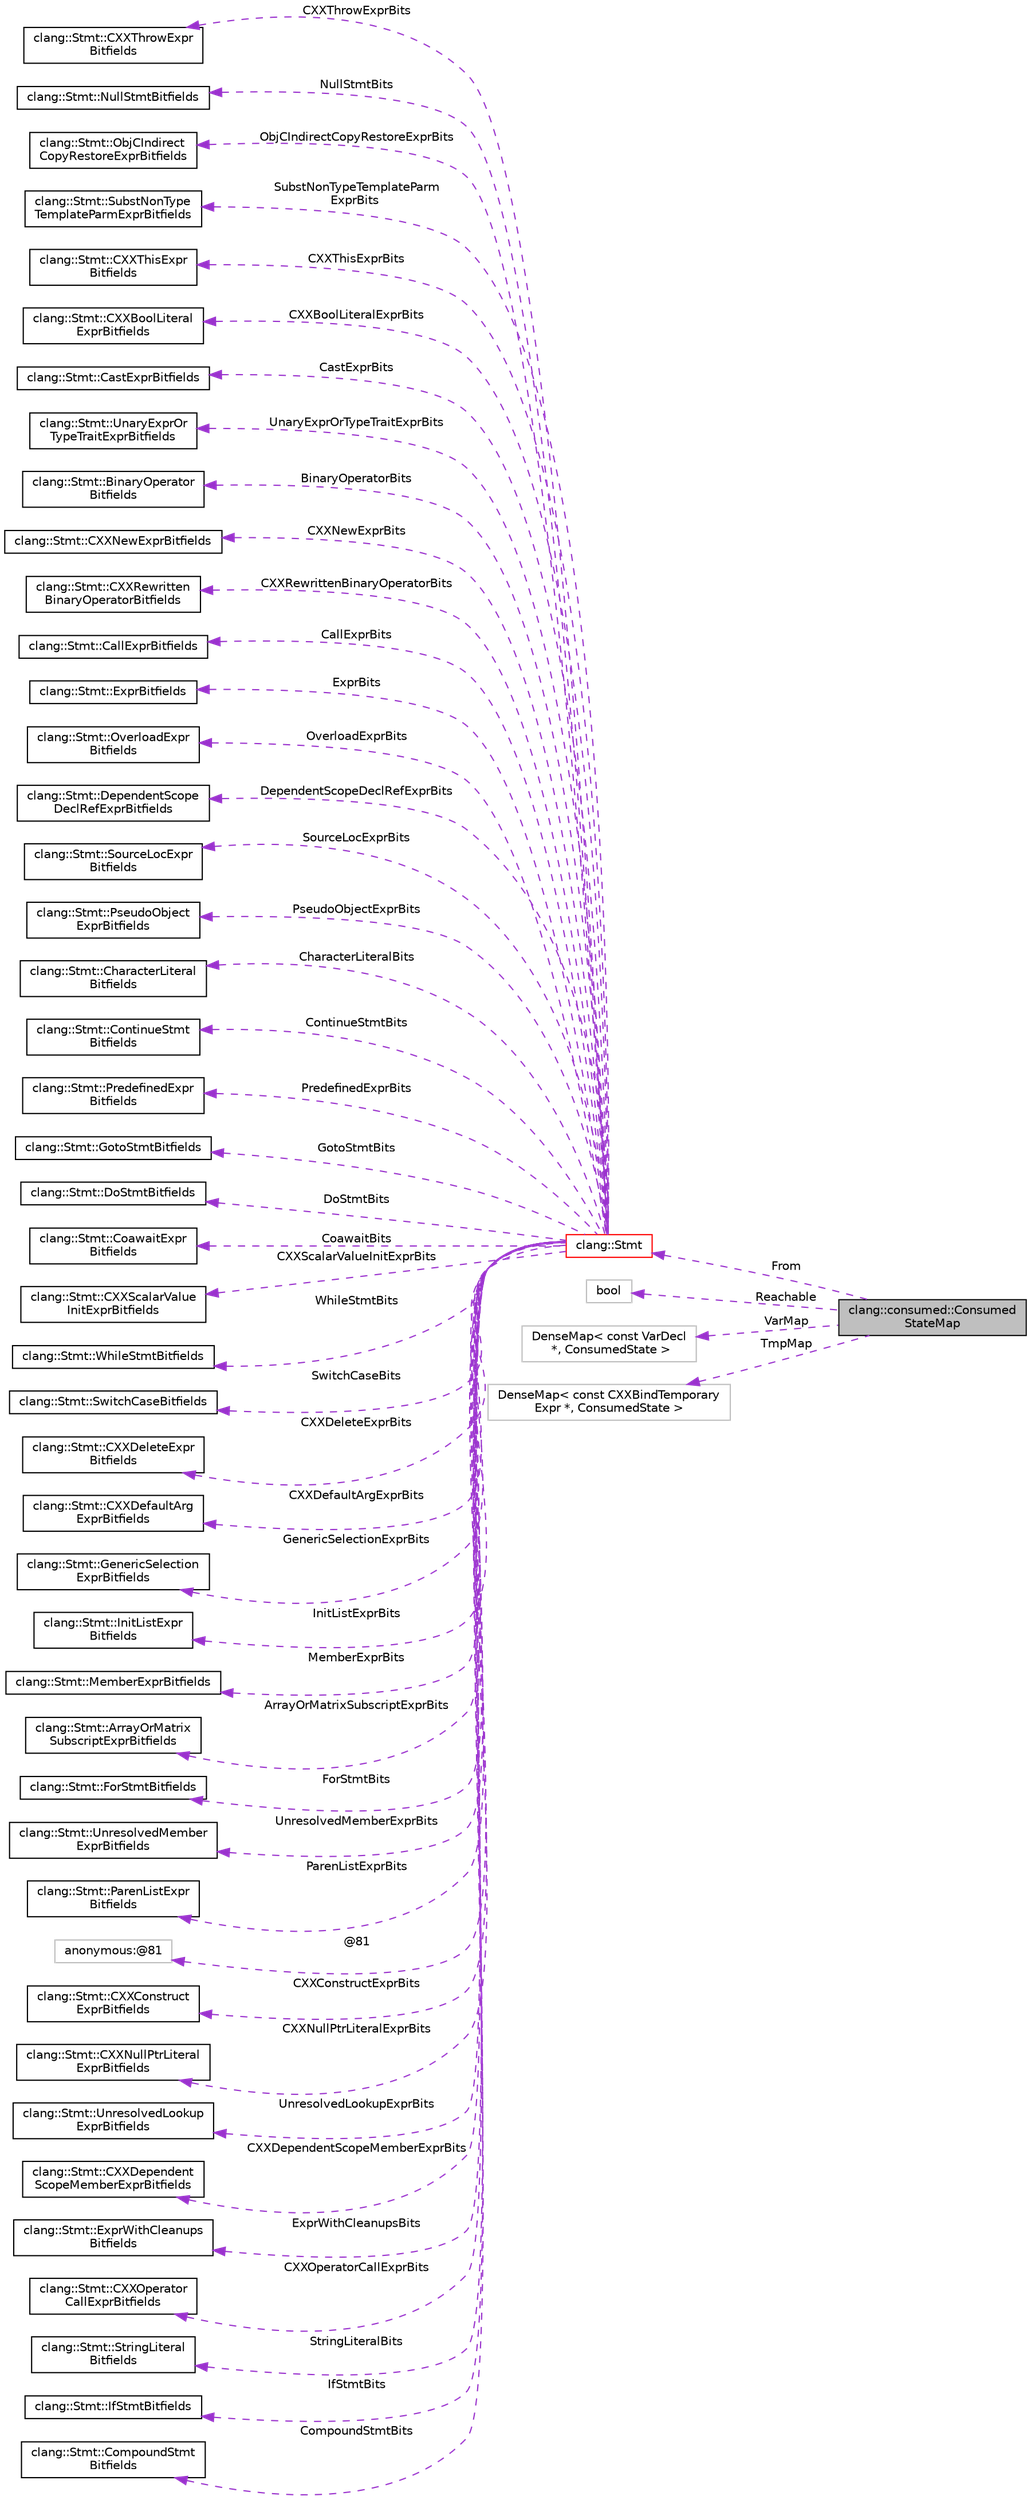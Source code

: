 digraph "clang::consumed::ConsumedStateMap"
{
 // LATEX_PDF_SIZE
  bgcolor="transparent";
  edge [fontname="Helvetica",fontsize="10",labelfontname="Helvetica",labelfontsize="10"];
  node [fontname="Helvetica",fontsize="10",shape=record];
  rankdir="LR";
  Node1 [label="clang::consumed::Consumed\lStateMap",height=0.2,width=0.4,color="black", fillcolor="grey75", style="filled", fontcolor="black",tooltip=" "];
  Node2 -> Node1 [dir="back",color="darkorchid3",fontsize="10",style="dashed",label=" From" ,fontname="Helvetica"];
  Node2 [label="clang::Stmt",height=0.2,width=0.4,color="red",URL="$classclang_1_1Stmt.html",tooltip="Stmt - This represents one statement."];
  Node3 -> Node2 [dir="back",color="darkorchid3",fontsize="10",style="dashed",label=" CXXThrowExprBits" ,fontname="Helvetica"];
  Node3 [label="clang::Stmt::CXXThrowExpr\lBitfields",height=0.2,width=0.4,color="black",URL="$classclang_1_1Stmt_1_1CXXThrowExprBitfields.html",tooltip=" "];
  Node4 -> Node2 [dir="back",color="darkorchid3",fontsize="10",style="dashed",label=" NullStmtBits" ,fontname="Helvetica"];
  Node4 [label="clang::Stmt::NullStmtBitfields",height=0.2,width=0.4,color="black",URL="$classclang_1_1Stmt_1_1NullStmtBitfields.html",tooltip=" "];
  Node5 -> Node2 [dir="back",color="darkorchid3",fontsize="10",style="dashed",label=" ObjCIndirectCopyRestoreExprBits" ,fontname="Helvetica"];
  Node5 [label="clang::Stmt::ObjCIndirect\lCopyRestoreExprBitfields",height=0.2,width=0.4,color="black",URL="$classclang_1_1Stmt_1_1ObjCIndirectCopyRestoreExprBitfields.html",tooltip=" "];
  Node6 -> Node2 [dir="back",color="darkorchid3",fontsize="10",style="dashed",label=" SubstNonTypeTemplateParm\lExprBits" ,fontname="Helvetica"];
  Node6 [label="clang::Stmt::SubstNonType\lTemplateParmExprBitfields",height=0.2,width=0.4,color="black",URL="$classclang_1_1Stmt_1_1SubstNonTypeTemplateParmExprBitfields.html",tooltip=" "];
  Node7 -> Node2 [dir="back",color="darkorchid3",fontsize="10",style="dashed",label=" CXXThisExprBits" ,fontname="Helvetica"];
  Node7 [label="clang::Stmt::CXXThisExpr\lBitfields",height=0.2,width=0.4,color="black",URL="$classclang_1_1Stmt_1_1CXXThisExprBitfields.html",tooltip=" "];
  Node8 -> Node2 [dir="back",color="darkorchid3",fontsize="10",style="dashed",label=" CXXBoolLiteralExprBits" ,fontname="Helvetica"];
  Node8 [label="clang::Stmt::CXXBoolLiteral\lExprBitfields",height=0.2,width=0.4,color="black",URL="$classclang_1_1Stmt_1_1CXXBoolLiteralExprBitfields.html",tooltip=" "];
  Node9 -> Node2 [dir="back",color="darkorchid3",fontsize="10",style="dashed",label=" CastExprBits" ,fontname="Helvetica"];
  Node9 [label="clang::Stmt::CastExprBitfields",height=0.2,width=0.4,color="black",URL="$classclang_1_1Stmt_1_1CastExprBitfields.html",tooltip=" "];
  Node10 -> Node2 [dir="back",color="darkorchid3",fontsize="10",style="dashed",label=" UnaryExprOrTypeTraitExprBits" ,fontname="Helvetica"];
  Node10 [label="clang::Stmt::UnaryExprOr\lTypeTraitExprBitfields",height=0.2,width=0.4,color="black",URL="$classclang_1_1Stmt_1_1UnaryExprOrTypeTraitExprBitfields.html",tooltip=" "];
  Node11 -> Node2 [dir="back",color="darkorchid3",fontsize="10",style="dashed",label=" BinaryOperatorBits" ,fontname="Helvetica"];
  Node11 [label="clang::Stmt::BinaryOperator\lBitfields",height=0.2,width=0.4,color="black",URL="$classclang_1_1Stmt_1_1BinaryOperatorBitfields.html",tooltip=" "];
  Node12 -> Node2 [dir="back",color="darkorchid3",fontsize="10",style="dashed",label=" CXXNewExprBits" ,fontname="Helvetica"];
  Node12 [label="clang::Stmt::CXXNewExprBitfields",height=0.2,width=0.4,color="black",URL="$classclang_1_1Stmt_1_1CXXNewExprBitfields.html",tooltip=" "];
  Node13 -> Node2 [dir="back",color="darkorchid3",fontsize="10",style="dashed",label=" CXXRewrittenBinaryOperatorBits" ,fontname="Helvetica"];
  Node13 [label="clang::Stmt::CXXRewritten\lBinaryOperatorBitfields",height=0.2,width=0.4,color="black",URL="$classclang_1_1Stmt_1_1CXXRewrittenBinaryOperatorBitfields.html",tooltip=" "];
  Node14 -> Node2 [dir="back",color="darkorchid3",fontsize="10",style="dashed",label=" CallExprBits" ,fontname="Helvetica"];
  Node14 [label="clang::Stmt::CallExprBitfields",height=0.2,width=0.4,color="black",URL="$classclang_1_1Stmt_1_1CallExprBitfields.html",tooltip=" "];
  Node15 -> Node2 [dir="back",color="darkorchid3",fontsize="10",style="dashed",label=" ExprBits" ,fontname="Helvetica"];
  Node15 [label="clang::Stmt::ExprBitfields",height=0.2,width=0.4,color="black",URL="$classclang_1_1Stmt_1_1ExprBitfields.html",tooltip=" "];
  Node16 -> Node2 [dir="back",color="darkorchid3",fontsize="10",style="dashed",label=" OverloadExprBits" ,fontname="Helvetica"];
  Node16 [label="clang::Stmt::OverloadExpr\lBitfields",height=0.2,width=0.4,color="black",URL="$classclang_1_1Stmt_1_1OverloadExprBitfields.html",tooltip=" "];
  Node17 -> Node2 [dir="back",color="darkorchid3",fontsize="10",style="dashed",label=" DependentScopeDeclRefExprBits" ,fontname="Helvetica"];
  Node17 [label="clang::Stmt::DependentScope\lDeclRefExprBitfields",height=0.2,width=0.4,color="black",URL="$classclang_1_1Stmt_1_1DependentScopeDeclRefExprBitfields.html",tooltip=" "];
  Node18 -> Node2 [dir="back",color="darkorchid3",fontsize="10",style="dashed",label=" SourceLocExprBits" ,fontname="Helvetica"];
  Node18 [label="clang::Stmt::SourceLocExpr\lBitfields",height=0.2,width=0.4,color="black",URL="$classclang_1_1Stmt_1_1SourceLocExprBitfields.html",tooltip=" "];
  Node19 -> Node2 [dir="back",color="darkorchid3",fontsize="10",style="dashed",label=" PseudoObjectExprBits" ,fontname="Helvetica"];
  Node19 [label="clang::Stmt::PseudoObject\lExprBitfields",height=0.2,width=0.4,color="black",URL="$classclang_1_1Stmt_1_1PseudoObjectExprBitfields.html",tooltip=" "];
  Node20 -> Node2 [dir="back",color="darkorchid3",fontsize="10",style="dashed",label=" CharacterLiteralBits" ,fontname="Helvetica"];
  Node20 [label="clang::Stmt::CharacterLiteral\lBitfields",height=0.2,width=0.4,color="black",URL="$classclang_1_1Stmt_1_1CharacterLiteralBitfields.html",tooltip=" "];
  Node21 -> Node2 [dir="back",color="darkorchid3",fontsize="10",style="dashed",label=" ContinueStmtBits" ,fontname="Helvetica"];
  Node21 [label="clang::Stmt::ContinueStmt\lBitfields",height=0.2,width=0.4,color="black",URL="$classclang_1_1Stmt_1_1ContinueStmtBitfields.html",tooltip=" "];
  Node22 -> Node2 [dir="back",color="darkorchid3",fontsize="10",style="dashed",label=" PredefinedExprBits" ,fontname="Helvetica"];
  Node22 [label="clang::Stmt::PredefinedExpr\lBitfields",height=0.2,width=0.4,color="black",URL="$classclang_1_1Stmt_1_1PredefinedExprBitfields.html",tooltip=" "];
  Node23 -> Node2 [dir="back",color="darkorchid3",fontsize="10",style="dashed",label=" GotoStmtBits" ,fontname="Helvetica"];
  Node23 [label="clang::Stmt::GotoStmtBitfields",height=0.2,width=0.4,color="black",URL="$classclang_1_1Stmt_1_1GotoStmtBitfields.html",tooltip=" "];
  Node24 -> Node2 [dir="back",color="darkorchid3",fontsize="10",style="dashed",label=" DoStmtBits" ,fontname="Helvetica"];
  Node24 [label="clang::Stmt::DoStmtBitfields",height=0.2,width=0.4,color="black",URL="$classclang_1_1Stmt_1_1DoStmtBitfields.html",tooltip=" "];
  Node25 -> Node2 [dir="back",color="darkorchid3",fontsize="10",style="dashed",label=" CoawaitBits" ,fontname="Helvetica"];
  Node25 [label="clang::Stmt::CoawaitExpr\lBitfields",height=0.2,width=0.4,color="black",URL="$classclang_1_1Stmt_1_1CoawaitExprBitfields.html",tooltip=" "];
  Node26 -> Node2 [dir="back",color="darkorchid3",fontsize="10",style="dashed",label=" CXXScalarValueInitExprBits" ,fontname="Helvetica"];
  Node26 [label="clang::Stmt::CXXScalarValue\lInitExprBitfields",height=0.2,width=0.4,color="black",URL="$classclang_1_1Stmt_1_1CXXScalarValueInitExprBitfields.html",tooltip=" "];
  Node27 -> Node2 [dir="back",color="darkorchid3",fontsize="10",style="dashed",label=" WhileStmtBits" ,fontname="Helvetica"];
  Node27 [label="clang::Stmt::WhileStmtBitfields",height=0.2,width=0.4,color="black",URL="$classclang_1_1Stmt_1_1WhileStmtBitfields.html",tooltip=" "];
  Node28 -> Node2 [dir="back",color="darkorchid3",fontsize="10",style="dashed",label=" SwitchCaseBits" ,fontname="Helvetica"];
  Node28 [label="clang::Stmt::SwitchCaseBitfields",height=0.2,width=0.4,color="black",URL="$classclang_1_1Stmt_1_1SwitchCaseBitfields.html",tooltip=" "];
  Node29 -> Node2 [dir="back",color="darkorchid3",fontsize="10",style="dashed",label=" CXXDeleteExprBits" ,fontname="Helvetica"];
  Node29 [label="clang::Stmt::CXXDeleteExpr\lBitfields",height=0.2,width=0.4,color="black",URL="$classclang_1_1Stmt_1_1CXXDeleteExprBitfields.html",tooltip=" "];
  Node30 -> Node2 [dir="back",color="darkorchid3",fontsize="10",style="dashed",label=" CXXDefaultArgExprBits" ,fontname="Helvetica"];
  Node30 [label="clang::Stmt::CXXDefaultArg\lExprBitfields",height=0.2,width=0.4,color="black",URL="$classclang_1_1Stmt_1_1CXXDefaultArgExprBitfields.html",tooltip=" "];
  Node31 -> Node2 [dir="back",color="darkorchid3",fontsize="10",style="dashed",label=" GenericSelectionExprBits" ,fontname="Helvetica"];
  Node31 [label="clang::Stmt::GenericSelection\lExprBitfields",height=0.2,width=0.4,color="black",URL="$classclang_1_1Stmt_1_1GenericSelectionExprBitfields.html",tooltip=" "];
  Node32 -> Node2 [dir="back",color="darkorchid3",fontsize="10",style="dashed",label=" InitListExprBits" ,fontname="Helvetica"];
  Node32 [label="clang::Stmt::InitListExpr\lBitfields",height=0.2,width=0.4,color="black",URL="$classclang_1_1Stmt_1_1InitListExprBitfields.html",tooltip=" "];
  Node33 -> Node2 [dir="back",color="darkorchid3",fontsize="10",style="dashed",label=" MemberExprBits" ,fontname="Helvetica"];
  Node33 [label="clang::Stmt::MemberExprBitfields",height=0.2,width=0.4,color="black",URL="$classclang_1_1Stmt_1_1MemberExprBitfields.html",tooltip=" "];
  Node34 -> Node2 [dir="back",color="darkorchid3",fontsize="10",style="dashed",label=" ArrayOrMatrixSubscriptExprBits" ,fontname="Helvetica"];
  Node34 [label="clang::Stmt::ArrayOrMatrix\lSubscriptExprBitfields",height=0.2,width=0.4,color="black",URL="$classclang_1_1Stmt_1_1ArrayOrMatrixSubscriptExprBitfields.html",tooltip=" "];
  Node35 -> Node2 [dir="back",color="darkorchid3",fontsize="10",style="dashed",label=" ForStmtBits" ,fontname="Helvetica"];
  Node35 [label="clang::Stmt::ForStmtBitfields",height=0.2,width=0.4,color="black",URL="$classclang_1_1Stmt_1_1ForStmtBitfields.html",tooltip=" "];
  Node36 -> Node2 [dir="back",color="darkorchid3",fontsize="10",style="dashed",label=" UnresolvedMemberExprBits" ,fontname="Helvetica"];
  Node36 [label="clang::Stmt::UnresolvedMember\lExprBitfields",height=0.2,width=0.4,color="black",URL="$classclang_1_1Stmt_1_1UnresolvedMemberExprBitfields.html",tooltip=" "];
  Node37 -> Node2 [dir="back",color="darkorchid3",fontsize="10",style="dashed",label=" ParenListExprBits" ,fontname="Helvetica"];
  Node37 [label="clang::Stmt::ParenListExpr\lBitfields",height=0.2,width=0.4,color="black",URL="$classclang_1_1Stmt_1_1ParenListExprBitfields.html",tooltip=" "];
  Node38 -> Node2 [dir="back",color="darkorchid3",fontsize="10",style="dashed",label=" @81" ,fontname="Helvetica"];
  Node38 [label="anonymous:@81",height=0.2,width=0.4,color="grey75",tooltip=" "];
  Node39 -> Node2 [dir="back",color="darkorchid3",fontsize="10",style="dashed",label=" CXXConstructExprBits" ,fontname="Helvetica"];
  Node39 [label="clang::Stmt::CXXConstruct\lExprBitfields",height=0.2,width=0.4,color="black",URL="$classclang_1_1Stmt_1_1CXXConstructExprBitfields.html",tooltip=" "];
  Node40 -> Node2 [dir="back",color="darkorchid3",fontsize="10",style="dashed",label=" CXXNullPtrLiteralExprBits" ,fontname="Helvetica"];
  Node40 [label="clang::Stmt::CXXNullPtrLiteral\lExprBitfields",height=0.2,width=0.4,color="black",URL="$classclang_1_1Stmt_1_1CXXNullPtrLiteralExprBitfields.html",tooltip=" "];
  Node41 -> Node2 [dir="back",color="darkorchid3",fontsize="10",style="dashed",label=" UnresolvedLookupExprBits" ,fontname="Helvetica"];
  Node41 [label="clang::Stmt::UnresolvedLookup\lExprBitfields",height=0.2,width=0.4,color="black",URL="$classclang_1_1Stmt_1_1UnresolvedLookupExprBitfields.html",tooltip=" "];
  Node42 -> Node2 [dir="back",color="darkorchid3",fontsize="10",style="dashed",label=" CXXDependentScopeMemberExprBits" ,fontname="Helvetica"];
  Node42 [label="clang::Stmt::CXXDependent\lScopeMemberExprBitfields",height=0.2,width=0.4,color="black",URL="$classclang_1_1Stmt_1_1CXXDependentScopeMemberExprBitfields.html",tooltip=" "];
  Node43 -> Node2 [dir="back",color="darkorchid3",fontsize="10",style="dashed",label=" ExprWithCleanupsBits" ,fontname="Helvetica"];
  Node43 [label="clang::Stmt::ExprWithCleanups\lBitfields",height=0.2,width=0.4,color="black",URL="$classclang_1_1Stmt_1_1ExprWithCleanupsBitfields.html",tooltip=" "];
  Node44 -> Node2 [dir="back",color="darkorchid3",fontsize="10",style="dashed",label=" CXXOperatorCallExprBits" ,fontname="Helvetica"];
  Node44 [label="clang::Stmt::CXXOperator\lCallExprBitfields",height=0.2,width=0.4,color="black",URL="$classclang_1_1Stmt_1_1CXXOperatorCallExprBitfields.html",tooltip=" "];
  Node45 -> Node2 [dir="back",color="darkorchid3",fontsize="10",style="dashed",label=" StringLiteralBits" ,fontname="Helvetica"];
  Node45 [label="clang::Stmt::StringLiteral\lBitfields",height=0.2,width=0.4,color="black",URL="$classclang_1_1Stmt_1_1StringLiteralBitfields.html",tooltip=" "];
  Node46 -> Node2 [dir="back",color="darkorchid3",fontsize="10",style="dashed",label=" IfStmtBits" ,fontname="Helvetica"];
  Node46 [label="clang::Stmt::IfStmtBitfields",height=0.2,width=0.4,color="black",URL="$classclang_1_1Stmt_1_1IfStmtBitfields.html",tooltip=" "];
  Node47 -> Node2 [dir="back",color="darkorchid3",fontsize="10",style="dashed",label=" CompoundStmtBits" ,fontname="Helvetica"];
  Node47 [label="clang::Stmt::CompoundStmt\lBitfields",height=0.2,width=0.4,color="black",URL="$classclang_1_1Stmt_1_1CompoundStmtBitfields.html",tooltip=" "];
  Node66 -> Node1 [dir="back",color="darkorchid3",fontsize="10",style="dashed",label=" Reachable" ,fontname="Helvetica"];
  Node66 [label="bool",height=0.2,width=0.4,color="grey75",tooltip=" "];
  Node67 -> Node1 [dir="back",color="darkorchid3",fontsize="10",style="dashed",label=" VarMap" ,fontname="Helvetica"];
  Node67 [label="DenseMap\< const VarDecl\l *, ConsumedState \>",height=0.2,width=0.4,color="grey75",tooltip=" "];
  Node68 -> Node1 [dir="back",color="darkorchid3",fontsize="10",style="dashed",label=" TmpMap" ,fontname="Helvetica"];
  Node68 [label="DenseMap\< const CXXBindTemporary\lExpr *, ConsumedState \>",height=0.2,width=0.4,color="grey75",tooltip=" "];
}
